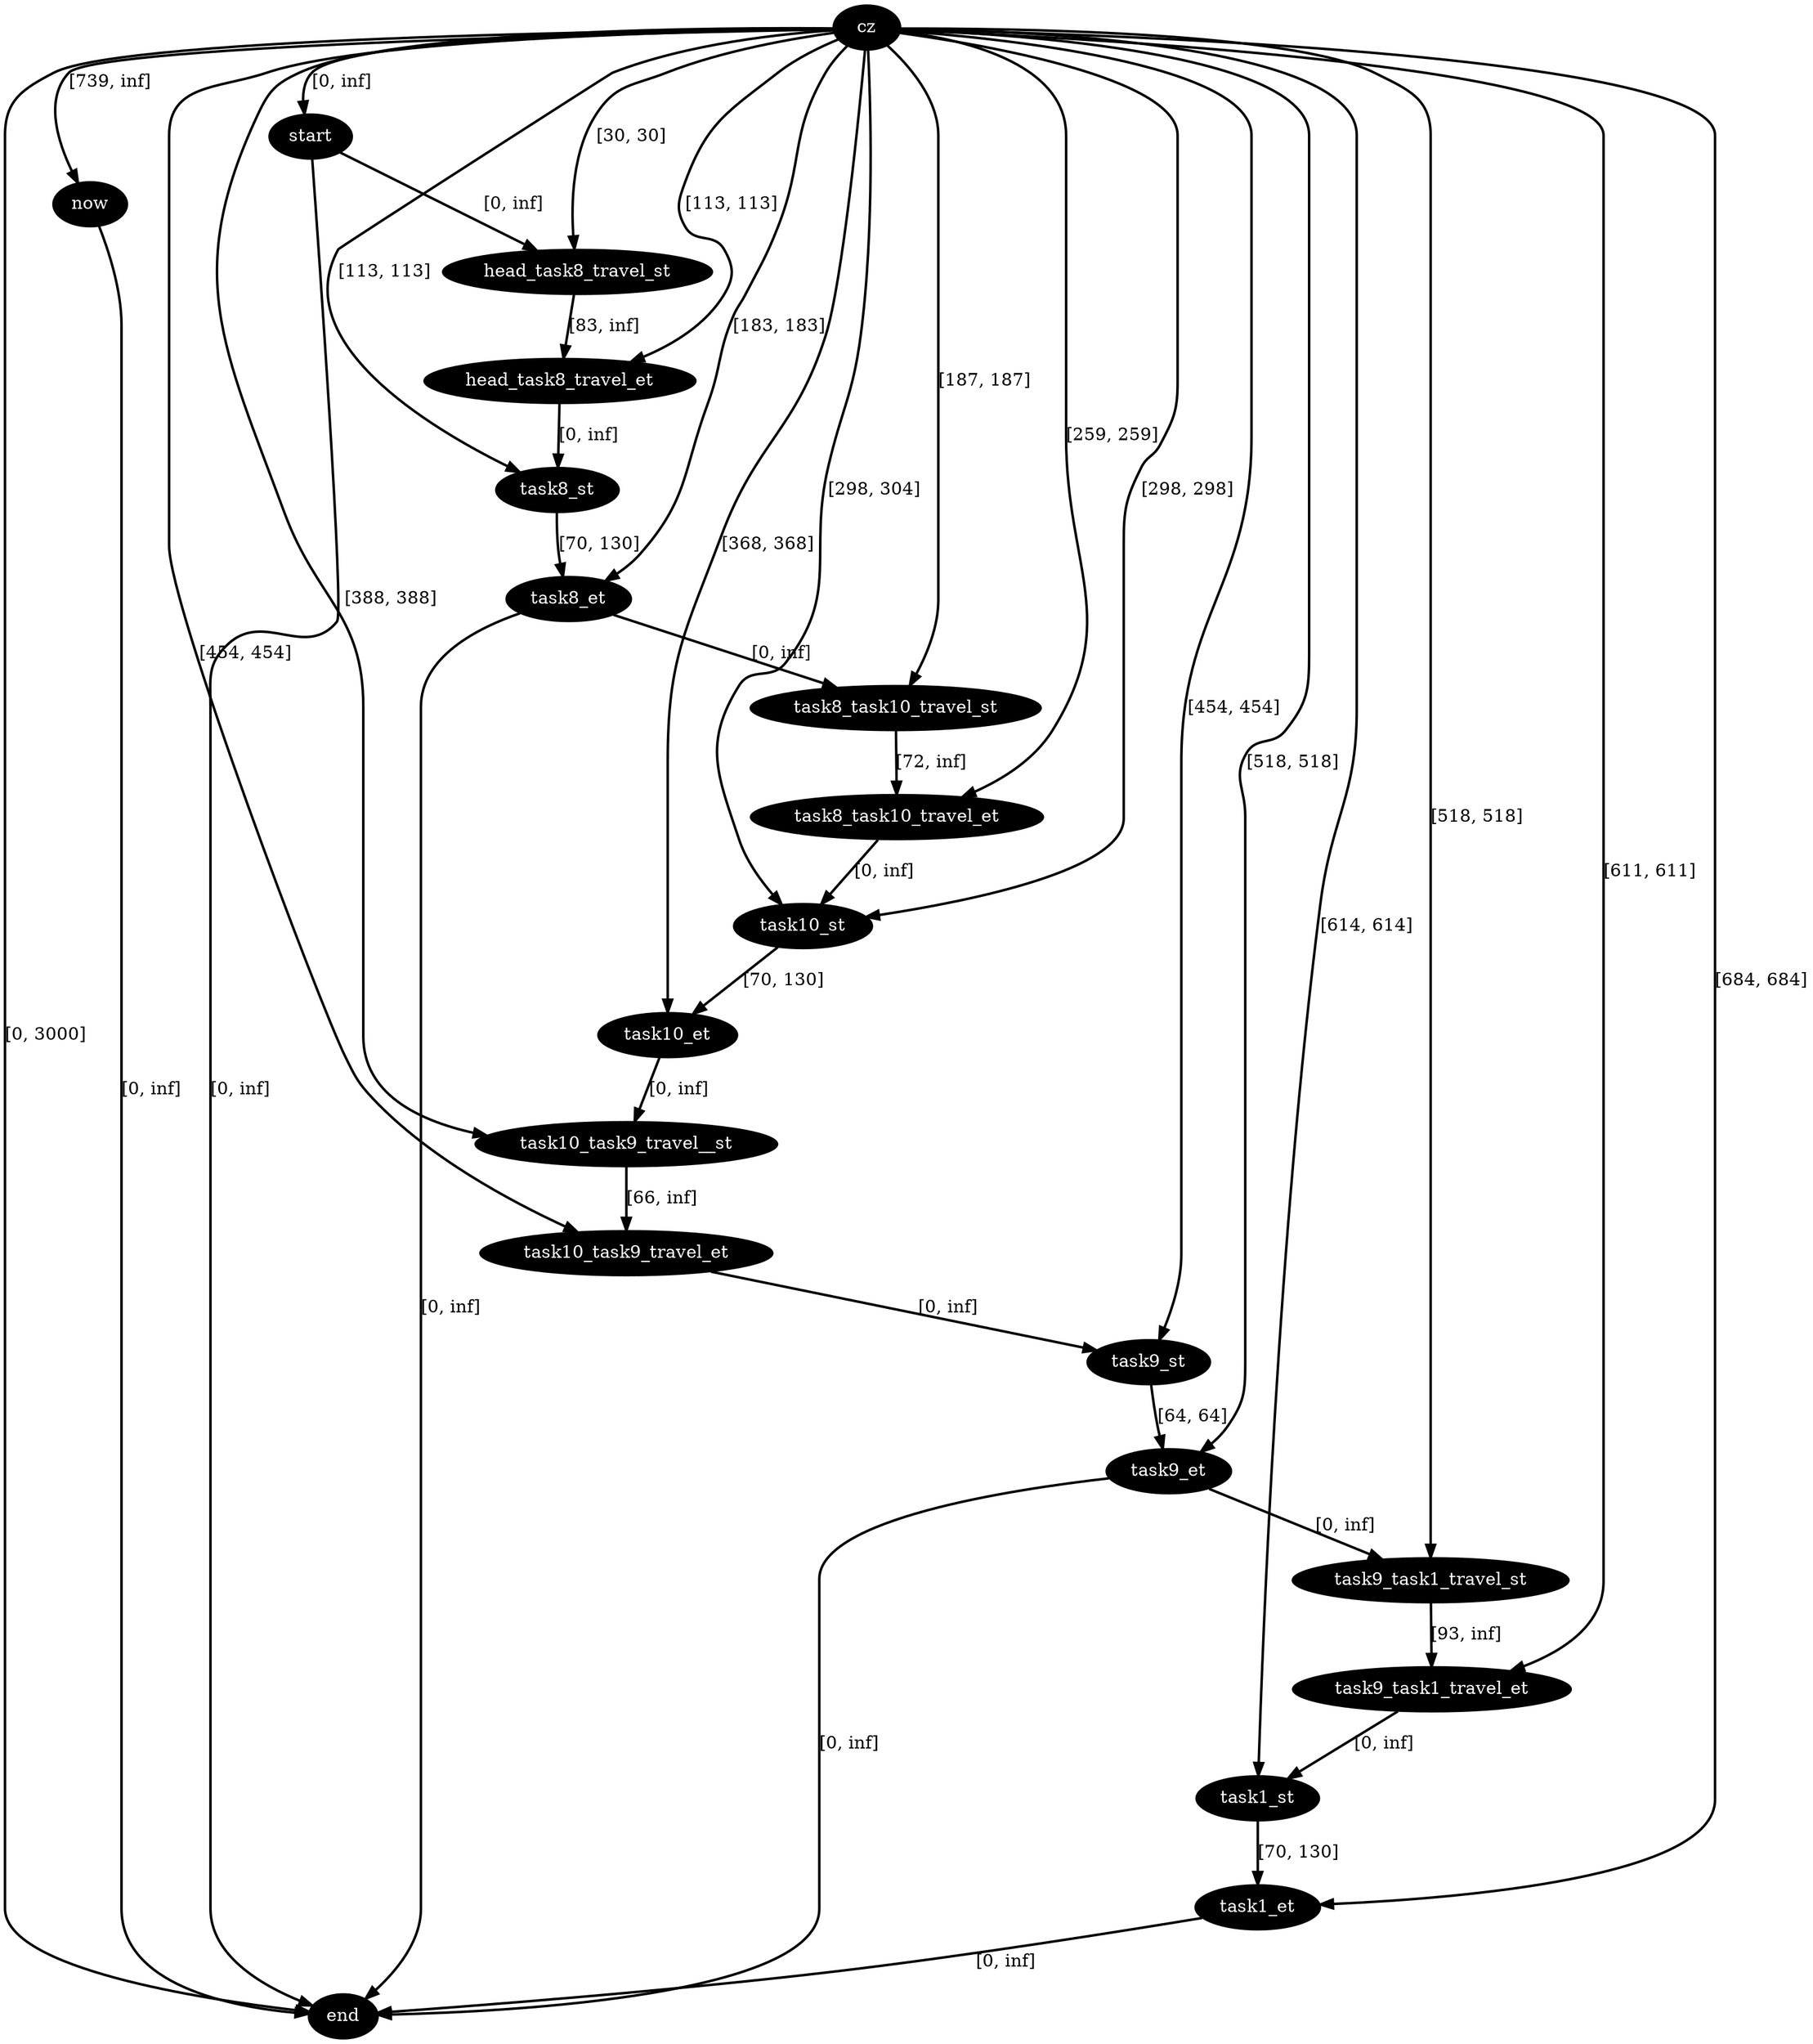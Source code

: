 digraph plan {
0[label="cz",style=filled,fillcolor=black,fontcolor=white];
1[label="start",style=filled,fillcolor=black,fontcolor=white];
2[label="now",style=filled,fillcolor=black,fontcolor=white];
3[label="end",style=filled,fillcolor=black,fontcolor=white];
15[label="head_task8_travel_st",style=filled,fillcolor=black,fontcolor=white];
16[label="head_task8_travel_et",style=filled,fillcolor=black,fontcolor=white];
17[label="task8_st",style=filled,fillcolor=black,fontcolor=white];
18[label="task8_et",style=filled,fillcolor=black,fontcolor=white];
25[label="task9_st",style=filled,fillcolor=black,fontcolor=white];
26[label="task9_et",style=filled,fillcolor=black,fontcolor=white];
39[label="task10_st",style=filled,fillcolor=black,fontcolor=white];
40[label="task10_et",style=filled,fillcolor=black,fontcolor=white];
121[label="task8_task10_travel_st",style=filled,fillcolor=black,fontcolor=white];
122[label="task8_task10_travel_et",style=filled,fillcolor=black,fontcolor=white];
124[label="task10_task9_travel__st",style=filled,fillcolor=black,fontcolor=white];
125[label="task10_task9_travel_et",style=filled,fillcolor=black,fontcolor=white];
130[label="task9_task1_travel_st",style=filled,fillcolor=black,fontcolor=white];
131[label="task9_task1_travel_et",style=filled,fillcolor=black,fontcolor=white];
132[label="task1_st",style=filled,fillcolor=black,fontcolor=white];
133[label="task1_et",style=filled,fillcolor=black,fontcolor=white];
"0"->"1"[label="[0, inf]",penwidth=2,color=black];
"0"->"3"[label="[0, 3000]",penwidth=2,color=black];
"15"->"16"[label="[83, inf]",penwidth=2,color=black];
"0"->"16"[label="[113, 113]",penwidth=2,color=black];
"1"->"15"[label="[0, inf]",penwidth=2,color=black];
"0"->"15"[label="[30, 30]",penwidth=2,color=black];
"0"->"2"[label="[739, inf]",penwidth=2,color=black];
"2"->"3"[label="[0, inf]",penwidth=2,color=black];
"1"->"3"[label="[0, inf]",penwidth=2,color=black];
"0"->"40"[label="[368, 368]",penwidth=2,color=black];
"0"->"39"[label="[298, 298]",penwidth=2,color=black];
"0"->"39"[label="[298, 304]",penwidth=2,color=black];
"0"->"124"[label="[388, 388]",penwidth=2,color=black];
"125"->"25"[label="[0, inf]",penwidth=2,color=black];
"0"->"125"[label="[454, 454]",penwidth=2,color=black];
"40"->"124"[label="[0, inf]",penwidth=2,color=black];
"124"->"125"[label="[66, inf]",penwidth=2,color=black];
"39"->"40"[label="[70, 130]",penwidth=2,color=black];
"122"->"39"[label="[0, inf]",penwidth=2,color=black];
"0"->"133"[label="[684, 684]",penwidth=2,color=black];
"133"->"3"[label="[0, inf]",penwidth=2,color=black];
"0"->"132"[label="[614, 614]",penwidth=2,color=black];
"132"->"133"[label="[70, 130]",penwidth=2,color=black];
"131"->"132"[label="[0, inf]",penwidth=2,color=black];
"0"->"18"[label="[183, 183]",penwidth=2,color=black];
"18"->"3"[label="[0, inf]",penwidth=2,color=black];
"0"->"17"[label="[113, 113]",penwidth=2,color=black];
"121"->"122"[label="[72, inf]",penwidth=2,color=black];
"0"->"122"[label="[259, 259]",penwidth=2,color=black];
"18"->"121"[label="[0, inf]",penwidth=2,color=black];
"0"->"121"[label="[187, 187]",penwidth=2,color=black];
"17"->"18"[label="[70, 130]",penwidth=2,color=black];
"16"->"17"[label="[0, inf]",penwidth=2,color=black];
"0"->"26"[label="[518, 518]",penwidth=2,color=black];
"26"->"3"[label="[0, inf]",penwidth=2,color=black];
"0"->"25"[label="[454, 454]",penwidth=2,color=black];
"130"->"131"[label="[93, inf]",penwidth=2,color=black];
"0"->"131"[label="[611, 611]",penwidth=2,color=black];
"26"->"130"[label="[0, inf]",penwidth=2,color=black];
"0"->"130"[label="[518, 518]",penwidth=2,color=black];
"25"->"26"[label="[64, 64]",penwidth=2,color=black];
}

